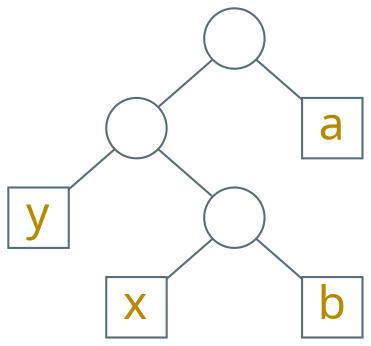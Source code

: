 digraph g {
    bgcolor=transparent
    rankdir=TB
    graph [ranksep=0.2, nodesep=0.9]
    node [shape=circle, fixedsize=true, width=0.4, color="#586e75", fontcolor="#b58900", fontsize=22, fontname="LXGWWenKai" label=""]
    edge [arrowhead=none, color="#586e75", fontcolor="#268bd2", fontsize=16, fontname="LXGWWenKai"]

    1 -> 2

    node [shape=box, width=0.4, height=0.4]

    a [label="a"]
    y [label="y"]

    1 -> a
    2 -> y

    node [shape=circle]

    2 -> 3

    node [shape=box, width=0.4, height=0.4]

    x [label="x"]
    b [label="b"]

    3 -> {x, b}
}